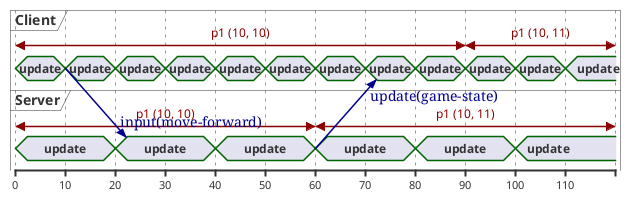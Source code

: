 @startuml Basic Network - Timing

concise "Client" as Client
concise "Server" as Server

@Client
0 is update
+10 is update
Client -> Server@+12 : input(move-forward)
+10 is update
+10 is update
+10 is update
+10 is update
+10 is update
+10 is update
+10 is update
+10 is update
+10 is update
+10 is update
Client@0 <-> @90 : p1 (10, 10)
Client@90 <-> @120 : p1 (10, 11)

@Server
0 is update
+20 is update
+20 is update
+20 is update
Server -> Client@+12 : update(game-state)
+20 is update
+20 is update
Server@0 <-> @60 : p1 (10, 10)
Server@60 <-> @120 : p1 (10, 11)

@enduml
